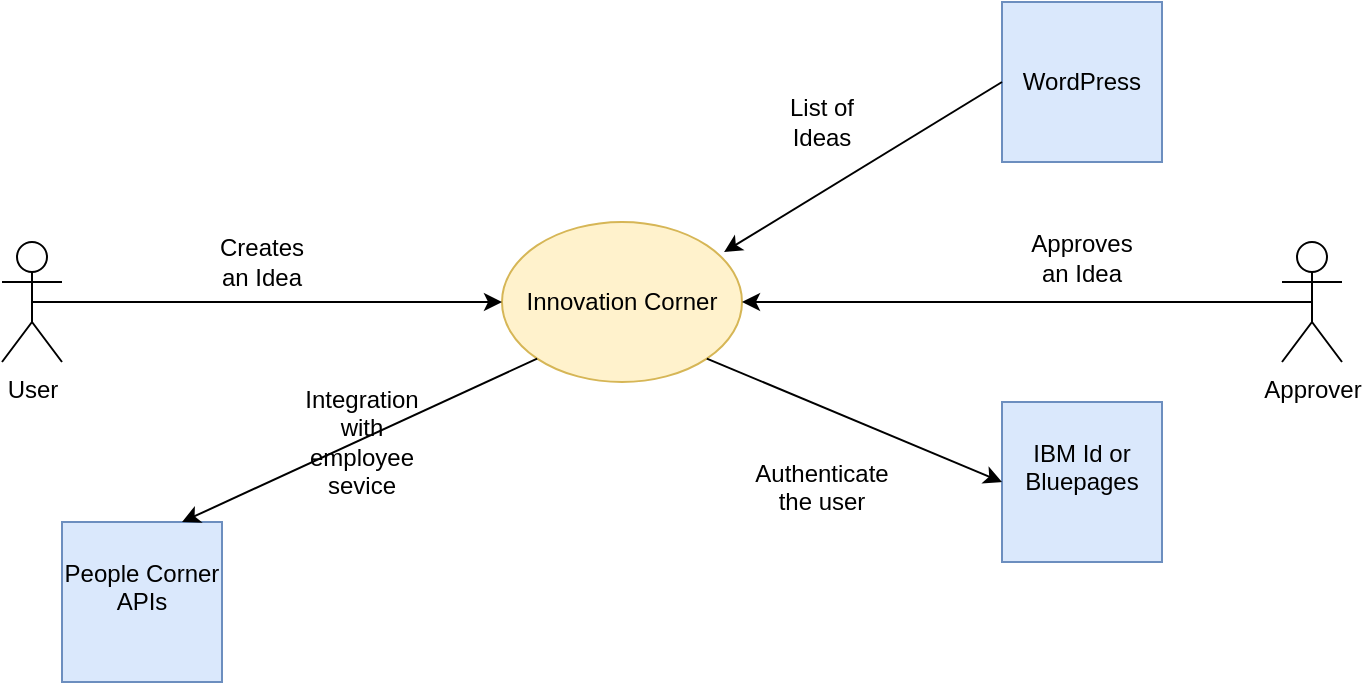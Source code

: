 <mxfile version="14.4.3" type="github">
  <diagram id="MwYBpejKwqcsYLeK8_-7" name="Page-1">
    <mxGraphModel dx="946" dy="550" grid="1" gridSize="10" guides="1" tooltips="1" connect="1" arrows="1" fold="1" page="1" pageScale="1" pageWidth="850" pageHeight="1100" math="0" shadow="0">
      <root>
        <mxCell id="0" />
        <mxCell id="1" parent="0" />
        <mxCell id="CuhL1gv8DuRKBKNDMKdK-1" value="Innovation Corner" style="ellipse;whiteSpace=wrap;html=1;fillColor=#fff2cc;strokeColor=#d6b656;" vertex="1" parent="1">
          <mxGeometry x="380" y="250" width="120" height="80" as="geometry" />
        </mxCell>
        <mxCell id="CuhL1gv8DuRKBKNDMKdK-2" value="User" style="shape=umlActor;verticalLabelPosition=bottom;verticalAlign=top;html=1;outlineConnect=0;" vertex="1" parent="1">
          <mxGeometry x="130" y="260" width="30" height="60" as="geometry" />
        </mxCell>
        <mxCell id="CuhL1gv8DuRKBKNDMKdK-3" value="" style="endArrow=classic;html=1;exitX=0.5;exitY=0.5;exitDx=0;exitDy=0;exitPerimeter=0;entryX=0;entryY=0.5;entryDx=0;entryDy=0;" edge="1" parent="1" source="CuhL1gv8DuRKBKNDMKdK-2" target="CuhL1gv8DuRKBKNDMKdK-1">
          <mxGeometry width="50" height="50" relative="1" as="geometry">
            <mxPoint x="400" y="320" as="sourcePoint" />
            <mxPoint x="450" y="270" as="targetPoint" />
          </mxGeometry>
        </mxCell>
        <mxCell id="CuhL1gv8DuRKBKNDMKdK-4" value="Creates an Idea" style="text;html=1;strokeColor=none;fillColor=none;align=center;verticalAlign=middle;whiteSpace=wrap;rounded=0;" vertex="1" parent="1">
          <mxGeometry x="240" y="260" width="40" height="20" as="geometry" />
        </mxCell>
        <mxCell id="CuhL1gv8DuRKBKNDMKdK-5" value="WordPress" style="whiteSpace=wrap;html=1;aspect=fixed;fillColor=#dae8fc;strokeColor=#6c8ebf;" vertex="1" parent="1">
          <mxGeometry x="630" y="140" width="80" height="80" as="geometry" />
        </mxCell>
        <mxCell id="CuhL1gv8DuRKBKNDMKdK-6" value="" style="endArrow=classic;html=1;exitX=0;exitY=0.5;exitDx=0;exitDy=0;entryX=0.925;entryY=0.188;entryDx=0;entryDy=0;entryPerimeter=0;" edge="1" parent="1" source="CuhL1gv8DuRKBKNDMKdK-5" target="CuhL1gv8DuRKBKNDMKdK-1">
          <mxGeometry width="50" height="50" relative="1" as="geometry">
            <mxPoint x="400" y="320" as="sourcePoint" />
            <mxPoint x="450" y="270" as="targetPoint" />
          </mxGeometry>
        </mxCell>
        <mxCell id="CuhL1gv8DuRKBKNDMKdK-7" value="List of Ideas" style="text;html=1;strokeColor=none;fillColor=none;align=center;verticalAlign=middle;whiteSpace=wrap;rounded=0;" vertex="1" parent="1">
          <mxGeometry x="520" y="190" width="40" height="20" as="geometry" />
        </mxCell>
        <mxCell id="CuhL1gv8DuRKBKNDMKdK-8" value="&lt;div&gt;IBM Id or Bluepages &lt;br&gt;&lt;/div&gt;&lt;div&gt;&lt;br&gt;&lt;/div&gt;" style="whiteSpace=wrap;html=1;aspect=fixed;fillColor=#dae8fc;strokeColor=#6c8ebf;" vertex="1" parent="1">
          <mxGeometry x="630" y="340" width="80" height="80" as="geometry" />
        </mxCell>
        <mxCell id="CuhL1gv8DuRKBKNDMKdK-9" value="" style="endArrow=classic;html=1;exitX=1;exitY=1;exitDx=0;exitDy=0;entryX=0;entryY=0.5;entryDx=0;entryDy=0;" edge="1" parent="1" source="CuhL1gv8DuRKBKNDMKdK-1" target="CuhL1gv8DuRKBKNDMKdK-8">
          <mxGeometry width="50" height="50" relative="1" as="geometry">
            <mxPoint x="640" y="190" as="sourcePoint" />
            <mxPoint x="501" y="275.04" as="targetPoint" />
          </mxGeometry>
        </mxCell>
        <mxCell id="CuhL1gv8DuRKBKNDMKdK-11" value="&lt;div&gt;Authenticate the user&lt;/div&gt;&lt;div&gt;&lt;br&gt;&lt;/div&gt;" style="text;html=1;strokeColor=none;fillColor=none;align=center;verticalAlign=middle;whiteSpace=wrap;rounded=0;" vertex="1" parent="1">
          <mxGeometry x="520" y="380" width="40" height="20" as="geometry" />
        </mxCell>
        <mxCell id="CuhL1gv8DuRKBKNDMKdK-12" value="&lt;div&gt;People Corner APIs&lt;br&gt;&lt;/div&gt;&lt;div&gt;&lt;br&gt;&lt;/div&gt;" style="whiteSpace=wrap;html=1;aspect=fixed;fillColor=#dae8fc;strokeColor=#6c8ebf;" vertex="1" parent="1">
          <mxGeometry x="160" y="400" width="80" height="80" as="geometry" />
        </mxCell>
        <mxCell id="CuhL1gv8DuRKBKNDMKdK-13" value="" style="endArrow=classic;html=1;entryX=0.75;entryY=0;entryDx=0;entryDy=0;exitX=0;exitY=1;exitDx=0;exitDy=0;" edge="1" parent="1" source="CuhL1gv8DuRKBKNDMKdK-1" target="CuhL1gv8DuRKBKNDMKdK-12">
          <mxGeometry width="50" height="50" relative="1" as="geometry">
            <mxPoint x="280" y="360" as="sourcePoint" />
            <mxPoint x="640" y="390" as="targetPoint" />
          </mxGeometry>
        </mxCell>
        <mxCell id="CuhL1gv8DuRKBKNDMKdK-14" value="Integration with employee sevice" style="text;html=1;strokeColor=none;fillColor=none;align=center;verticalAlign=middle;whiteSpace=wrap;rounded=0;" vertex="1" parent="1">
          <mxGeometry x="290" y="350" width="40" height="20" as="geometry" />
        </mxCell>
        <mxCell id="CuhL1gv8DuRKBKNDMKdK-16" value="Approver" style="shape=umlActor;verticalLabelPosition=bottom;verticalAlign=top;html=1;outlineConnect=0;" vertex="1" parent="1">
          <mxGeometry x="770" y="260" width="30" height="60" as="geometry" />
        </mxCell>
        <mxCell id="CuhL1gv8DuRKBKNDMKdK-17" value="" style="endArrow=classic;html=1;exitX=0.5;exitY=0.5;exitDx=0;exitDy=0;exitPerimeter=0;entryX=1;entryY=0.5;entryDx=0;entryDy=0;" edge="1" parent="1" source="CuhL1gv8DuRKBKNDMKdK-16" target="CuhL1gv8DuRKBKNDMKdK-1">
          <mxGeometry width="50" height="50" relative="1" as="geometry">
            <mxPoint x="560" y="400" as="sourcePoint" />
            <mxPoint x="610" y="350" as="targetPoint" />
          </mxGeometry>
        </mxCell>
        <mxCell id="CuhL1gv8DuRKBKNDMKdK-18" value="Approves an Idea" style="text;html=1;strokeColor=none;fillColor=none;align=center;verticalAlign=middle;whiteSpace=wrap;rounded=0;" vertex="1" parent="1">
          <mxGeometry x="650" y="258" width="40" height="20" as="geometry" />
        </mxCell>
      </root>
    </mxGraphModel>
  </diagram>
</mxfile>
